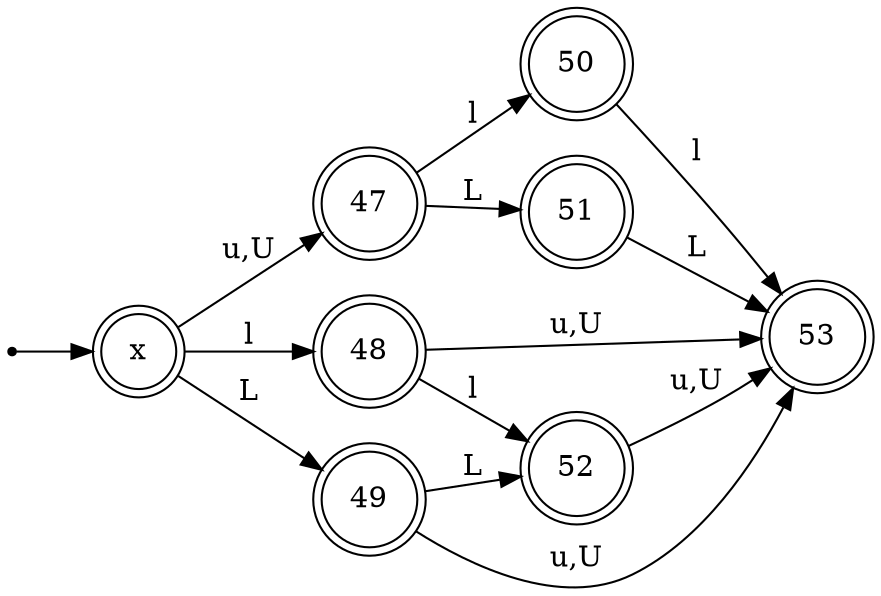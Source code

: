 digraph int_suffix {
    rankdir=LR
    node [shape=doublecircle]
    s [shape=point]
    s -> x

    x -> 47 [label="u,U"]
    x -> 48 [label=l]
    x -> 49 [label=L]

    47 -> 50 [label=l]
    47 -> 51 [label=L]
    48 -> 52 [label=l]
    48 -> 53 [label="u,U"]
    49 -> 52 [label=L]
    49 -> 53 [label="u,U"]

    50 -> 53 [label=l]
    51 -> 53 [label=L]
    52 -> 53 [label="u,U"]
}